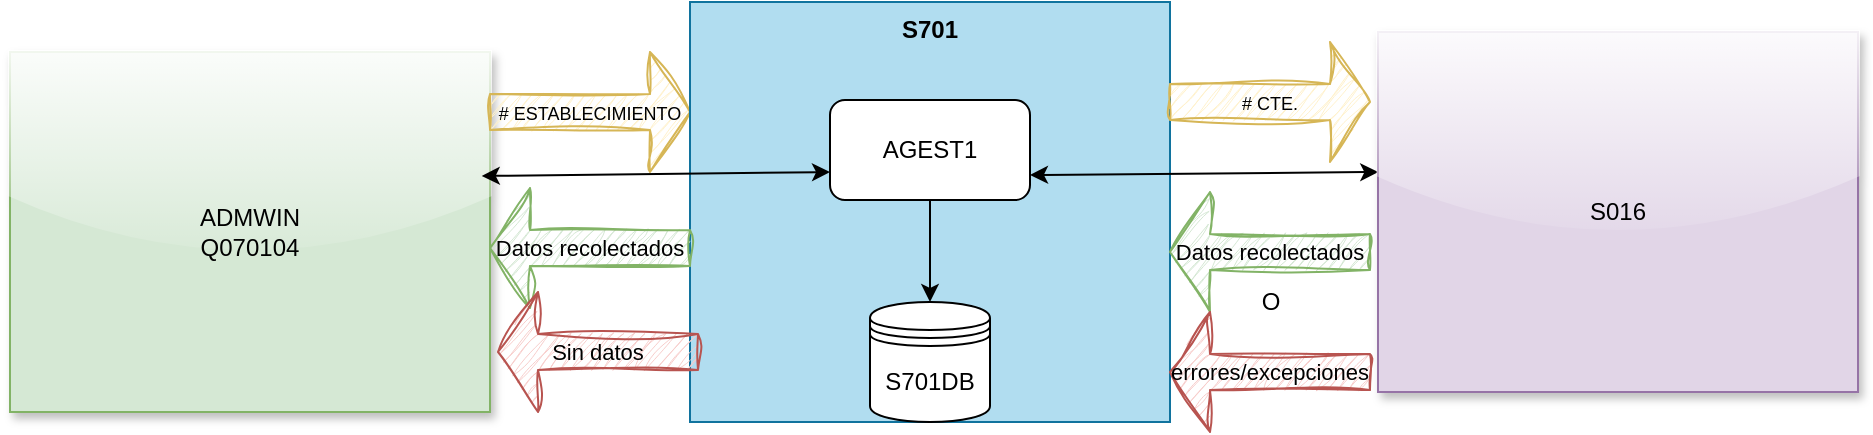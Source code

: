 <mxfile version="22.1.7" type="github">
  <diagram name="Página-1" id="6d1Eyg4vCVDs2mai2TM4">
    <mxGraphModel dx="2066" dy="1111" grid="1" gridSize="10" guides="1" tooltips="1" connect="1" arrows="1" fold="1" page="1" pageScale="1" pageWidth="827" pageHeight="1169" math="0" shadow="0">
      <root>
        <mxCell id="0" />
        <mxCell id="1" parent="0" />
        <UserObject label="ADMWIN&lt;br&gt;Q070104" treeRoot="1" id="X9Fr3DRirDw3CmOS9PFX-1">
          <mxCell style="whiteSpace=wrap;html=1;align=center;treeFolding=1;treeMoving=1;newEdgeStyle={&quot;edgeStyle&quot;:&quot;elbowEdgeStyle&quot;,&quot;startArrow&quot;:&quot;none&quot;,&quot;endArrow&quot;:&quot;none&quot;};fillColor=#d5e8d4;strokeColor=#82b366;shadow=1;glass=1;rounded=0;" vertex="1" parent="1">
            <mxGeometry x="30" y="90" width="240" height="180" as="geometry" />
          </mxCell>
        </UserObject>
        <mxCell id="X9Fr3DRirDw3CmOS9PFX-2" value="&lt;font style=&quot;font-size: 9px;&quot;&gt;# ESTABLECIMIENTO&lt;/font&gt;" style="shape=singleArrow;whiteSpace=wrap;html=1;fillColor=#fff2cc;strokeColor=#d6b656;shadow=0;sketch=1;curveFitting=1;jiggle=2;" vertex="1" parent="1">
          <mxGeometry x="270" y="90" width="100" height="60" as="geometry" />
        </mxCell>
        <UserObject label="S701" treeRoot="1" id="X9Fr3DRirDw3CmOS9PFX-3">
          <mxCell style="whiteSpace=wrap;html=1;align=center;treeFolding=1;treeMoving=1;newEdgeStyle={&quot;edgeStyle&quot;:&quot;elbowEdgeStyle&quot;,&quot;startArrow&quot;:&quot;none&quot;,&quot;endArrow&quot;:&quot;none&quot;};fillColor=#b1ddf0;strokeColor=#10739e;shadow=0;glass=0;rounded=0;verticalAlign=top;fontStyle=1;" vertex="1" parent="1">
            <mxGeometry x="370" y="65" width="240" height="210" as="geometry" />
          </mxCell>
        </UserObject>
        <mxCell id="X9Fr3DRirDw3CmOS9PFX-4" value="AGEST1" style="rounded=1;whiteSpace=wrap;html=1;" vertex="1" parent="1">
          <mxGeometry x="440" y="114" width="100" height="50" as="geometry" />
        </mxCell>
        <mxCell id="X9Fr3DRirDw3CmOS9PFX-5" value="" style="endArrow=classic;startArrow=classic;html=1;rounded=0;entryX=0.013;entryY=0.45;entryDx=0;entryDy=0;entryPerimeter=0;exitX=1;exitY=0.75;exitDx=0;exitDy=0;" edge="1" parent="1" source="X9Fr3DRirDw3CmOS9PFX-4">
          <mxGeometry width="50" height="50" relative="1" as="geometry">
            <mxPoint x="560" y="150" as="sourcePoint" />
            <mxPoint x="714.12" y="150" as="targetPoint" />
          </mxGeometry>
        </mxCell>
        <mxCell id="X9Fr3DRirDw3CmOS9PFX-7" value="S701DB" style="shape=datastore;whiteSpace=wrap;html=1;" vertex="1" parent="1">
          <mxGeometry x="460" y="215" width="60" height="60" as="geometry" />
        </mxCell>
        <mxCell id="X9Fr3DRirDw3CmOS9PFX-8" value="" style="endArrow=classic;html=1;rounded=0;exitX=0.5;exitY=1;exitDx=0;exitDy=0;entryX=0.5;entryY=0;entryDx=0;entryDy=0;" edge="1" parent="1" source="X9Fr3DRirDw3CmOS9PFX-4" target="X9Fr3DRirDw3CmOS9PFX-7">
          <mxGeometry width="50" height="50" relative="1" as="geometry">
            <mxPoint x="450" y="177.86" as="sourcePoint" />
            <mxPoint x="400" y="210.003" as="targetPoint" />
          </mxGeometry>
        </mxCell>
        <mxCell id="X9Fr3DRirDw3CmOS9PFX-11" value="&lt;font style=&quot;font-size: 11px;&quot;&gt;Datos recolectados&lt;/font&gt;" style="shape=singleArrow;direction=west;whiteSpace=wrap;html=1;fillColor=#d5e8d4;strokeColor=#82b366;sketch=1;curveFitting=1;jiggle=2;" vertex="1" parent="1">
          <mxGeometry x="270" y="158" width="100" height="60" as="geometry" />
        </mxCell>
        <UserObject label="S016" treeRoot="1" id="X9Fr3DRirDw3CmOS9PFX-13">
          <mxCell style="whiteSpace=wrap;html=1;align=center;treeFolding=1;treeMoving=1;newEdgeStyle={&quot;edgeStyle&quot;:&quot;elbowEdgeStyle&quot;,&quot;startArrow&quot;:&quot;none&quot;,&quot;endArrow&quot;:&quot;none&quot;};fillColor=#e1d5e7;strokeColor=#9673a6;shadow=1;glass=1;rounded=0;" vertex="1" parent="1">
            <mxGeometry x="714" y="80" width="240" height="180" as="geometry" />
          </mxCell>
        </UserObject>
        <mxCell id="X9Fr3DRirDw3CmOS9PFX-14" value="&lt;font style=&quot;font-size: 9px;&quot;&gt;# CTE.&lt;/font&gt;" style="shape=singleArrow;whiteSpace=wrap;html=1;fillColor=#fff2cc;strokeColor=#d6b656;shadow=0;sketch=1;curveFitting=1;jiggle=2;" vertex="1" parent="1">
          <mxGeometry x="610" y="85" width="100" height="60" as="geometry" />
        </mxCell>
        <mxCell id="X9Fr3DRirDw3CmOS9PFX-15" value="&lt;font style=&quot;font-size: 11px;&quot;&gt;Datos recolectados&lt;/font&gt;" style="shape=singleArrow;direction=west;whiteSpace=wrap;html=1;fillColor=#d5e8d4;strokeColor=#82b366;sketch=1;curveFitting=1;jiggle=2;" vertex="1" parent="1">
          <mxGeometry x="610" y="160" width="100" height="60" as="geometry" />
        </mxCell>
        <mxCell id="X9Fr3DRirDw3CmOS9PFX-16" value="O" style="text;html=1;align=center;verticalAlign=middle;resizable=0;points=[];autosize=1;strokeColor=none;fillColor=none;" vertex="1" parent="1">
          <mxGeometry x="645" y="200" width="30" height="30" as="geometry" />
        </mxCell>
        <mxCell id="X9Fr3DRirDw3CmOS9PFX-17" value="&lt;font style=&quot;font-size: 11px;&quot;&gt;errores/excepciones&lt;/font&gt;" style="shape=singleArrow;direction=west;whiteSpace=wrap;html=1;fillColor=#f8cecc;strokeColor=#b85450;sketch=1;curveFitting=1;jiggle=2;" vertex="1" parent="1">
          <mxGeometry x="610" y="220" width="100" height="60" as="geometry" />
        </mxCell>
        <mxCell id="X9Fr3DRirDw3CmOS9PFX-19" value="&lt;span style=&quot;font-size: 11px;&quot;&gt;Sin datos&lt;br&gt;&lt;/span&gt;" style="shape=singleArrow;direction=west;whiteSpace=wrap;html=1;fillColor=#f8cecc;strokeColor=#b85450;sketch=1;curveFitting=1;jiggle=2;" vertex="1" parent="1">
          <mxGeometry x="274" y="210" width="100" height="60" as="geometry" />
        </mxCell>
        <mxCell id="X9Fr3DRirDw3CmOS9PFX-20" value="" style="endArrow=classic;startArrow=classic;html=1;rounded=0;entryX=0.013;entryY=0.45;entryDx=0;entryDy=0;entryPerimeter=0;exitX=1;exitY=0.75;exitDx=0;exitDy=0;" edge="1" parent="1">
          <mxGeometry width="50" height="50" relative="1" as="geometry">
            <mxPoint x="265.88" y="152" as="sourcePoint" />
            <mxPoint x="440.0" y="150" as="targetPoint" />
          </mxGeometry>
        </mxCell>
      </root>
    </mxGraphModel>
  </diagram>
</mxfile>
